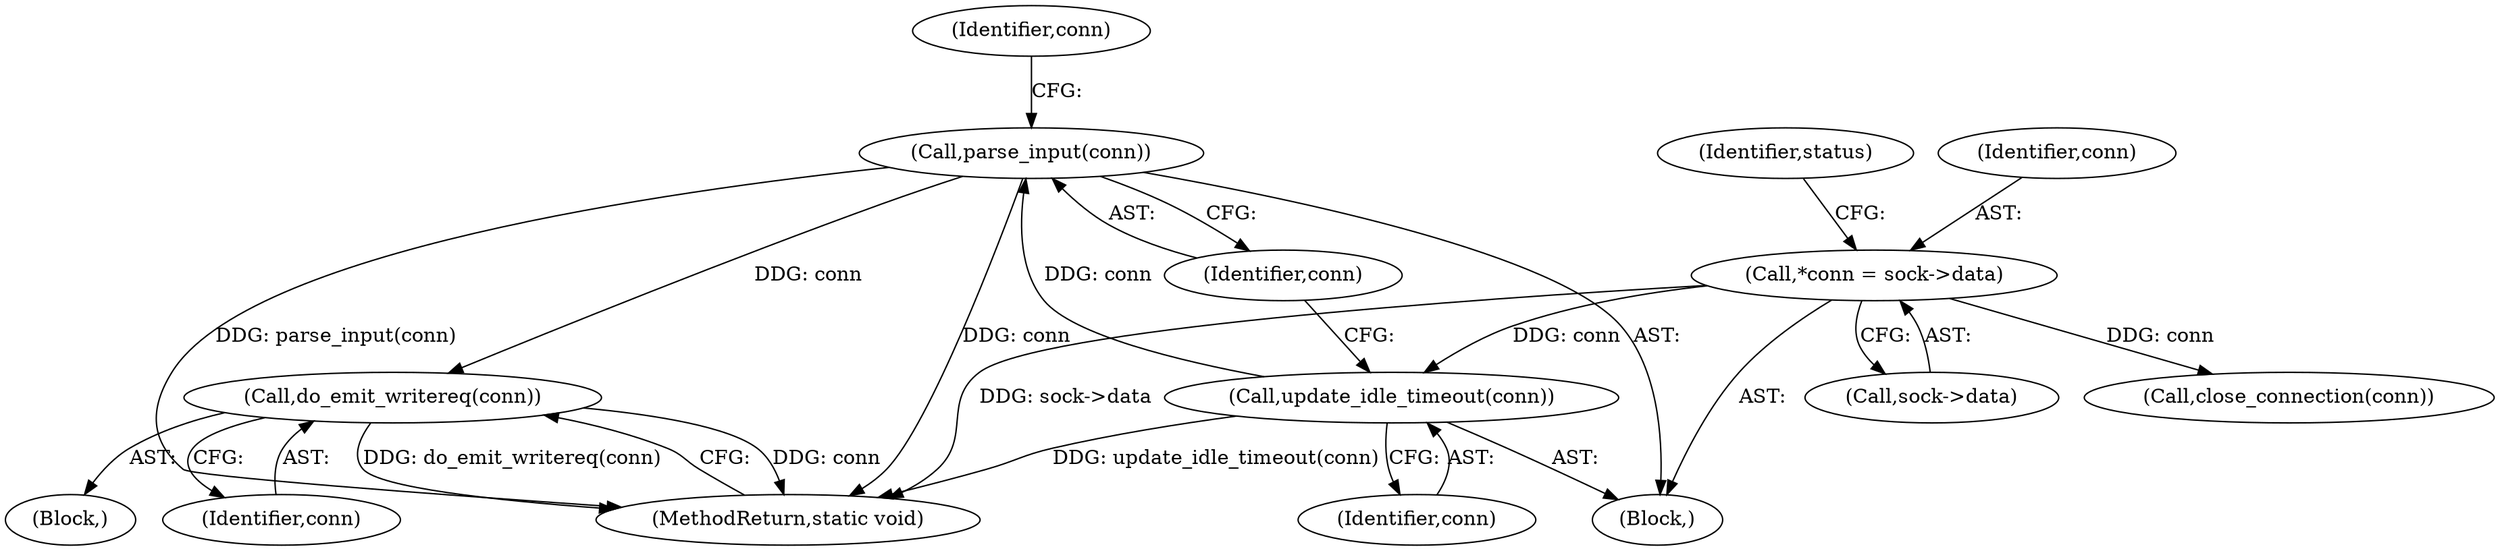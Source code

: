 digraph "1_h2o_1c0808d580da09fdec5a9a74ff09e103ea058dd4_0@API" {
"1000143" [label="(Call,do_emit_writereq(conn))"];
"1000125" [label="(Call,parse_input(conn))"];
"1000123" [label="(Call,update_idle_timeout(conn))"];
"1000106" [label="(Call,*conn = sock->data)"];
"1000135" [label="(Block,)"];
"1000108" [label="(Call,sock->data)"];
"1000123" [label="(Call,update_idle_timeout(conn))"];
"1000113" [label="(Identifier,status)"];
"1000145" [label="(MethodReturn,static void)"];
"1000104" [label="(Block,)"];
"1000132" [label="(Identifier,conn)"];
"1000106" [label="(Call,*conn = sock->data)"];
"1000126" [label="(Identifier,conn)"];
"1000143" [label="(Call,do_emit_writereq(conn))"];
"1000125" [label="(Call,parse_input(conn))"];
"1000124" [label="(Identifier,conn)"];
"1000144" [label="(Identifier,conn)"];
"1000120" [label="(Call,close_connection(conn))"];
"1000107" [label="(Identifier,conn)"];
"1000143" -> "1000135"  [label="AST: "];
"1000143" -> "1000144"  [label="CFG: "];
"1000144" -> "1000143"  [label="AST: "];
"1000145" -> "1000143"  [label="CFG: "];
"1000143" -> "1000145"  [label="DDG: conn"];
"1000143" -> "1000145"  [label="DDG: do_emit_writereq(conn)"];
"1000125" -> "1000143"  [label="DDG: conn"];
"1000125" -> "1000104"  [label="AST: "];
"1000125" -> "1000126"  [label="CFG: "];
"1000126" -> "1000125"  [label="AST: "];
"1000132" -> "1000125"  [label="CFG: "];
"1000125" -> "1000145"  [label="DDG: conn"];
"1000125" -> "1000145"  [label="DDG: parse_input(conn)"];
"1000123" -> "1000125"  [label="DDG: conn"];
"1000123" -> "1000104"  [label="AST: "];
"1000123" -> "1000124"  [label="CFG: "];
"1000124" -> "1000123"  [label="AST: "];
"1000126" -> "1000123"  [label="CFG: "];
"1000123" -> "1000145"  [label="DDG: update_idle_timeout(conn)"];
"1000106" -> "1000123"  [label="DDG: conn"];
"1000106" -> "1000104"  [label="AST: "];
"1000106" -> "1000108"  [label="CFG: "];
"1000107" -> "1000106"  [label="AST: "];
"1000108" -> "1000106"  [label="AST: "];
"1000113" -> "1000106"  [label="CFG: "];
"1000106" -> "1000145"  [label="DDG: sock->data"];
"1000106" -> "1000120"  [label="DDG: conn"];
}
